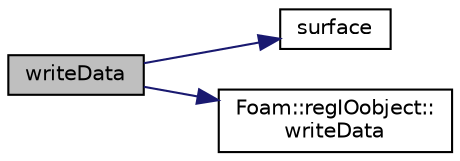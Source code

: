 digraph "writeData"
{
  bgcolor="transparent";
  edge [fontname="Helvetica",fontsize="10",labelfontname="Helvetica",labelfontsize="10"];
  node [fontname="Helvetica",fontsize="10",shape=record];
  rankdir="LR";
  Node1 [label="writeData",height=0.2,width=0.4,color="black", fillcolor="grey75", style="filled", fontcolor="black"];
  Node1 -> Node2 [color="midnightblue",fontsize="10",style="solid",fontname="Helvetica"];
  Node2 [label="surface",height=0.2,width=0.4,color="black",URL="$a02267.html#a3cb4ed4350bdff76b1a056891918e3e8"];
  Node1 -> Node3 [color="midnightblue",fontsize="10",style="solid",fontname="Helvetica"];
  Node3 [label="Foam::regIOobject::\lwriteData",height=0.2,width=0.4,color="black",URL="$a02145.html#a0a85b66df725bcb67302f568559e01a4",tooltip="Pure virtual writaData function. "];
}
